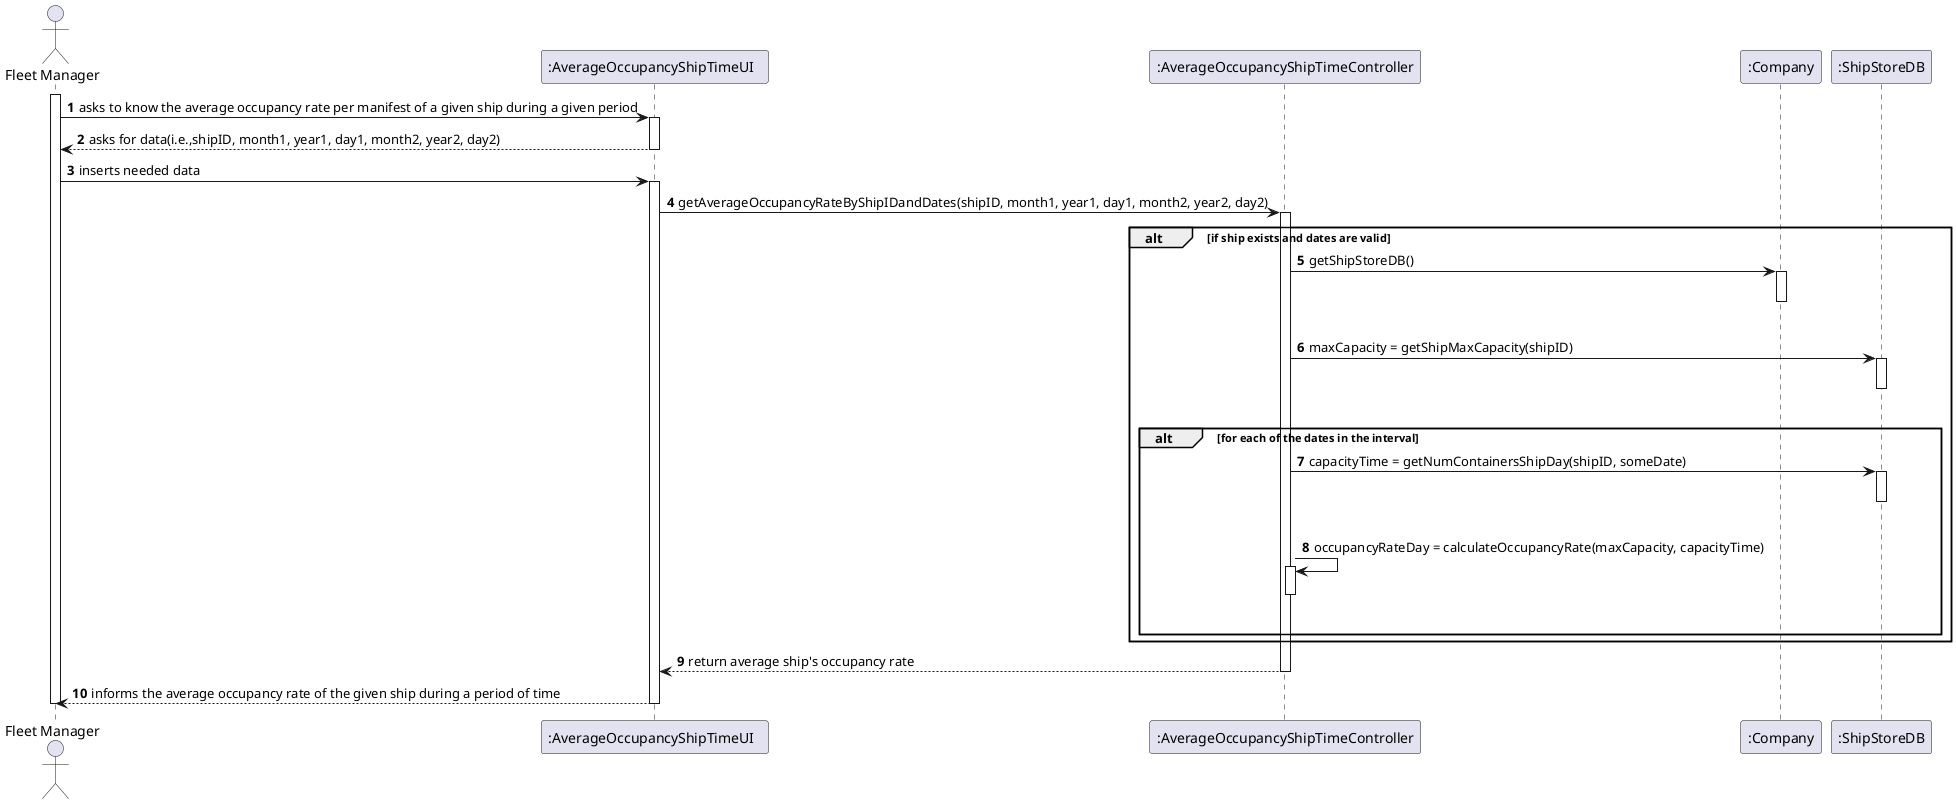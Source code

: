 @startuml
autonumber
'hide footbox
actor "Fleet Manager" as SC
participant ":AverageOccupancyShipTimeUI  " as UI
participant ":AverageOccupancyShipTimeController" as CTRL
participant ":Company" as CMP
participant ":ShipStoreDB" as CMS

activate SC
SC -> UI : asks to know the average occupancy rate per manifest of a given ship during a given period
activate UI
UI --> SC : asks for data(i.e.,shipID, month1, year1, day1, month2, year2, day2)
deactivate UI
SC -> UI : inserts needed data
activate UI
UI -> CTRL : getAverageOccupancyRateByShipIDandDates(shipID, month1, year1, day1, month2, year2, day2)
activate CTRL
alt if ship exists and dates are valid
CTRL -> CMP : getShipStoreDB()
activate CMP
|||
deactivate CMP
CTRL -> CMS : maxCapacity = getShipMaxCapacity(shipID)
activate CMS
|||
deactivate CMS
alt for each of the dates in the interval
CTRL -> CMS: capacityTime = getNumContainersShipDay(shipID, someDate)
activate CMS
|||
deactivate CMS
CTRL -> CTRL : occupancyRateDay = calculateOccupancyRate(maxCapacity, capacityTime)
activate CTRL
|||
deactivate CTRL
end
end
CTRL --> UI : return average ship's occupancy rate
deactivate CTRL
UI --> SC : informs the average occupancy rate of the given ship during a period of time
deactivate UI
deactivate SC

@enduml
